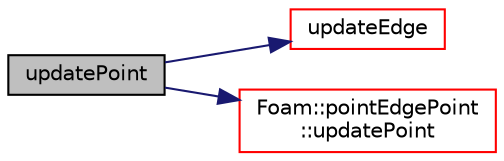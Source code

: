digraph "updatePoint"
{
  bgcolor="transparent";
  edge [fontname="Helvetica",fontsize="10",labelfontname="Helvetica",labelfontsize="10"];
  node [fontname="Helvetica",fontsize="10",shape=record];
  rankdir="LR";
  Node1 [label="updatePoint",height=0.2,width=0.4,color="black", fillcolor="grey75", style="filled", fontcolor="black"];
  Node1 -> Node2 [color="midnightblue",fontsize="10",style="solid",fontname="Helvetica"];
  Node2 [label="updateEdge",height=0.2,width=0.4,color="red",URL="$a01912.html#a5906da6145c98579f75b112ec32aa995",tooltip="Influence of point on edge. "];
  Node1 -> Node3 [color="midnightblue",fontsize="10",style="solid",fontname="Helvetica"];
  Node3 [label="Foam::pointEdgePoint\l::updatePoint",height=0.2,width=0.4,color="red",URL="$a01914.html#a7856b246866db8d66ce79127f0044a8d",tooltip="Influence of edge on point. "];
}
